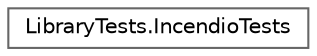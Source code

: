 digraph "Graphical Class Hierarchy"
{
 // INTERACTIVE_SVG=YES
 // LATEX_PDF_SIZE
  bgcolor="transparent";
  edge [fontname=Helvetica,fontsize=10,labelfontname=Helvetica,labelfontsize=10];
  node [fontname=Helvetica,fontsize=10,shape=box,height=0.2,width=0.4];
  rankdir="LR";
  Node0 [id="Node000000",label="LibraryTests.IncendioTests",height=0.2,width=0.4,color="grey40", fillcolor="white", style="filled",URL="$classLibraryTests_1_1IncendioTests.html",tooltip="Esta es la clase IncendioTests. Se encarga de comprobar sus funcionalidades."];
}
